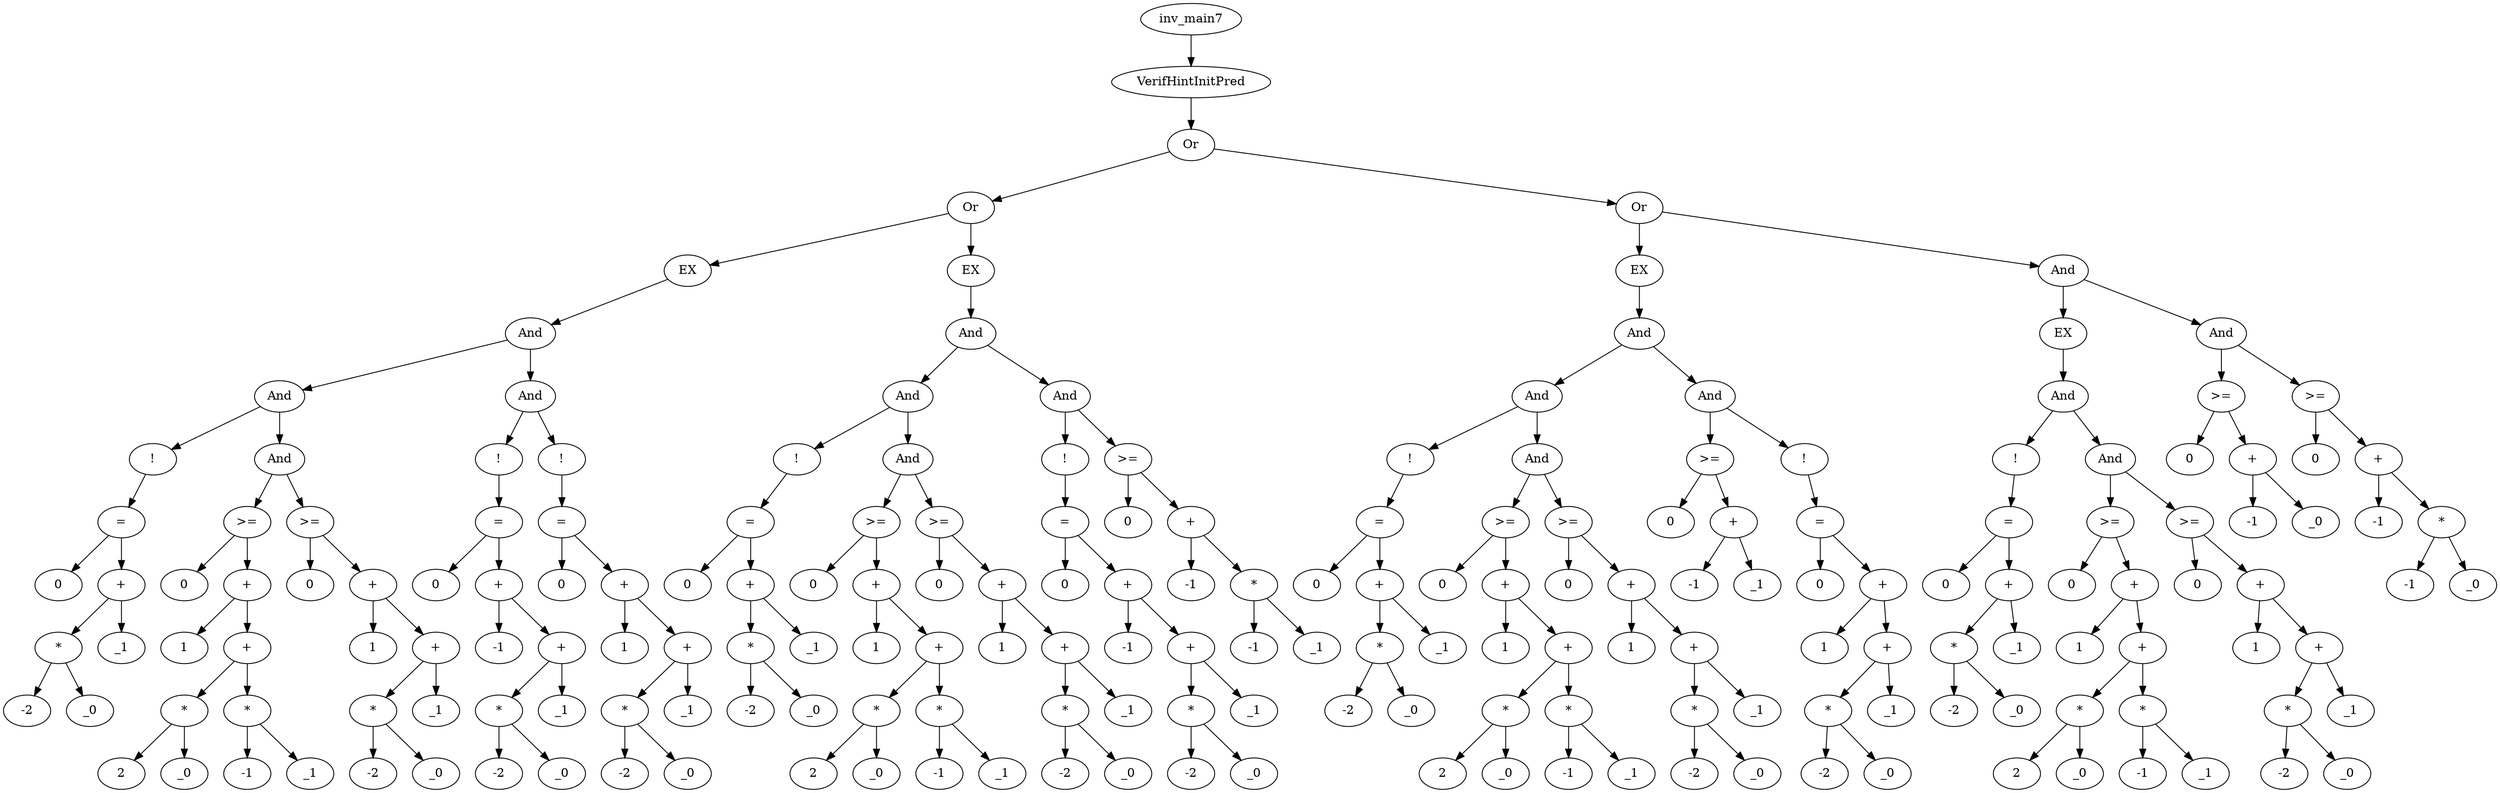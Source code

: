 digraph dag {
0 [label="inv_main7"];
1 [label="VerifHintInitPred"];
2 [label="Or"];
3 [label="Or"];
4 [label="EX"];
5 [label="And"];
6 [label="And"];
7 [label="!"];
8 [label="="];
9 [label="0"];
10 [label="+"];
11 [label="*"];
12 [label="-2"];
13 [label="_0"];
14 [label="_1"];
15 [label="And"];
16 [label=">="];
17 [label="0"];
18 [label="+"];
19 [label="1"];
20 [label="+"];
21 [label="*"];
22 [label="2"];
23 [label="_0"];
24 [label="*"];
25 [label="-1"];
26 [label="_1"];
27 [label=">="];
28 [label="0"];
29 [label="+"];
30 [label="1"];
31 [label="+"];
32 [label="*"];
33 [label="-2"];
34 [label="_0"];
35 [label="_1"];
36 [label="And"];
37 [label="!"];
38 [label="="];
39 [label="0"];
40 [label="+"];
41 [label="-1"];
42 [label="+"];
43 [label="*"];
44 [label="-2"];
45 [label="_0"];
46 [label="_1"];
47 [label="!"];
48 [label="="];
49 [label="0"];
50 [label="+"];
51 [label="1"];
52 [label="+"];
53 [label="*"];
54 [label="-2"];
55 [label="_0"];
56 [label="_1"];
57 [label="EX"];
58 [label="And"];
59 [label="And"];
60 [label="!"];
61 [label="="];
62 [label="0"];
63 [label="+"];
64 [label="*"];
65 [label="-2"];
66 [label="_0"];
67 [label="_1"];
68 [label="And"];
69 [label=">="];
70 [label="0"];
71 [label="+"];
72 [label="1"];
73 [label="+"];
74 [label="*"];
75 [label="2"];
76 [label="_0"];
77 [label="*"];
78 [label="-1"];
79 [label="_1"];
80 [label=">="];
81 [label="0"];
82 [label="+"];
83 [label="1"];
84 [label="+"];
85 [label="*"];
86 [label="-2"];
87 [label="_0"];
88 [label="_1"];
89 [label="And"];
90 [label="!"];
91 [label="="];
92 [label="0"];
93 [label="+"];
94 [label="-1"];
95 [label="+"];
96 [label="*"];
97 [label="-2"];
98 [label="_0"];
99 [label="_1"];
100 [label=">="];
101 [label="0"];
102 [label="+"];
103 [label="-1"];
104 [label="*"];
105 [label="-1"];
106 [label="_1"];
107 [label="Or"];
108 [label="EX"];
109 [label="And"];
110 [label="And"];
111 [label="!"];
112 [label="="];
113 [label="0"];
114 [label="+"];
115 [label="*"];
116 [label="-2"];
117 [label="_0"];
118 [label="_1"];
119 [label="And"];
120 [label=">="];
121 [label="0"];
122 [label="+"];
123 [label="1"];
124 [label="+"];
125 [label="*"];
126 [label="2"];
127 [label="_0"];
128 [label="*"];
129 [label="-1"];
130 [label="_1"];
131 [label=">="];
132 [label="0"];
133 [label="+"];
134 [label="1"];
135 [label="+"];
136 [label="*"];
137 [label="-2"];
138 [label="_0"];
139 [label="_1"];
140 [label="And"];
141 [label=">="];
142 [label="0"];
143 [label="+"];
144 [label="-1"];
145 [label="_1"];
146 [label="!"];
147 [label="="];
148 [label="0"];
149 [label="+"];
150 [label="1"];
151 [label="+"];
152 [label="*"];
153 [label="-2"];
154 [label="_0"];
155 [label="_1"];
156 [label="And"];
157 [label="EX"];
158 [label="And"];
159 [label="!"];
160 [label="="];
161 [label="0"];
162 [label="+"];
163 [label="*"];
164 [label="-2"];
165 [label="_0"];
166 [label="_1"];
167 [label="And"];
168 [label=">="];
169 [label="0"];
170 [label="+"];
171 [label="1"];
172 [label="+"];
173 [label="*"];
174 [label="2"];
175 [label="_0"];
176 [label="*"];
177 [label="-1"];
178 [label="_1"];
179 [label=">="];
180 [label="0"];
181 [label="+"];
182 [label="1"];
183 [label="+"];
184 [label="*"];
185 [label="-2"];
186 [label="_0"];
187 [label="_1"];
188 [label="And"];
189 [label=">="];
190 [label="0"];
191 [label="+"];
192 [label="-1"];
193 [label="_0"];
194 [label=">="];
195 [label="0"];
196 [label="+"];
197 [label="-1"];
198 [label="*"];
199 [label="-1"];
200 [label="_0"];
0->1
1->2
2->3
2 -> 107
3->4
3 -> 57
4->5
5->6
5 -> 36
6->7
6 -> 15
7->8
8->10
8 -> 9
10->11
10 -> 14
11->13
11 -> 12
15->16
15 -> 27
16->18
16 -> 17
18->20
18 -> 19
20->21
20 -> 24
21->23
21 -> 22
24->26
24 -> 25
27->29
27 -> 28
29->31
29 -> 30
31->32
31 -> 35
32->34
32 -> 33
36->37
36 -> 47
37->38
38->40
38 -> 39
40->42
40 -> 41
42->43
42 -> 46
43->45
43 -> 44
47->48
48->50
48 -> 49
50->52
50 -> 51
52->53
52 -> 56
53->55
53 -> 54
57->58
58->59
58 -> 89
59->60
59 -> 68
60->61
61->63
61 -> 62
63->64
63 -> 67
64->66
64 -> 65
68->69
68 -> 80
69->71
69 -> 70
71->73
71 -> 72
73->74
73 -> 77
74->76
74 -> 75
77->79
77 -> 78
80->82
80 -> 81
82->84
82 -> 83
84->85
84 -> 88
85->87
85 -> 86
89->90
89 -> 100
90->91
91->93
91 -> 92
93->95
93 -> 94
95->96
95 -> 99
96->98
96 -> 97
100->102
100 -> 101
102->104
102 -> 103
104->106
104 -> 105
107->108
107 -> 156
108->109
109->110
109 -> 140
110->111
110 -> 119
111->112
112->114
112 -> 113
114->115
114 -> 118
115->117
115 -> 116
119->120
119 -> 131
120->122
120 -> 121
122->124
122 -> 123
124->125
124 -> 128
125->127
125 -> 126
128->130
128 -> 129
131->133
131 -> 132
133->135
133 -> 134
135->136
135 -> 139
136->138
136 -> 137
140->141
140 -> 146
141->143
141 -> 142
143->145
143 -> 144
146->147
147->149
147 -> 148
149->151
149 -> 150
151->152
151 -> 155
152->154
152 -> 153
156->157
156 -> 188
157->158
158->159
158 -> 167
159->160
160->162
160 -> 161
162->163
162 -> 166
163->165
163 -> 164
167->168
167 -> 179
168->170
168 -> 169
170->172
170 -> 171
172->173
172 -> 176
173->175
173 -> 174
176->178
176 -> 177
179->181
179 -> 180
181->183
181 -> 182
183->184
183 -> 187
184->186
184 -> 185
188->189
188 -> 194
189->191
189 -> 190
191->193
191 -> 192
194->196
194 -> 195
196->198
196 -> 197
198->200
198 -> 199
}

